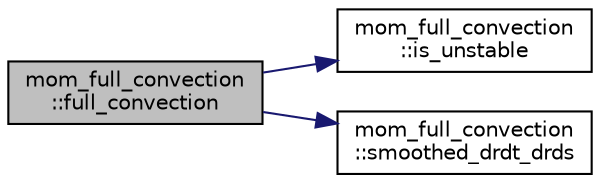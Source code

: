 digraph "mom_full_convection::full_convection"
{
 // INTERACTIVE_SVG=YES
 // LATEX_PDF_SIZE
  edge [fontname="Helvetica",fontsize="10",labelfontname="Helvetica",labelfontsize="10"];
  node [fontname="Helvetica",fontsize="10",shape=record];
  rankdir="LR";
  Node1 [label="mom_full_convection\l::full_convection",height=0.2,width=0.4,color="black", fillcolor="grey75", style="filled", fontcolor="black",tooltip="Calculate new temperatures and salinities that have been subject to full convective mixing."];
  Node1 -> Node2 [color="midnightblue",fontsize="10",style="solid",fontname="Helvetica"];
  Node2 [label="mom_full_convection\l::is_unstable",height=0.2,width=0.4,color="black", fillcolor="white", style="filled",URL="$namespacemom__full__convection.html#a2d2d4f8f10e25a0d9dc9bdfbf6729fe0",tooltip="This function returns True if the profiles around the given interface will be statically unstable aft..."];
  Node1 -> Node3 [color="midnightblue",fontsize="10",style="solid",fontname="Helvetica"];
  Node3 [label="mom_full_convection\l::smoothed_drdt_drds",height=0.2,width=0.4,color="black", fillcolor="white", style="filled",URL="$namespacemom__full__convection.html#a2e24ce95201c7690b82f38ecbdf6620b",tooltip="Returns the partial derivatives of locally referenced potential density with temperature and salinity..."];
}
